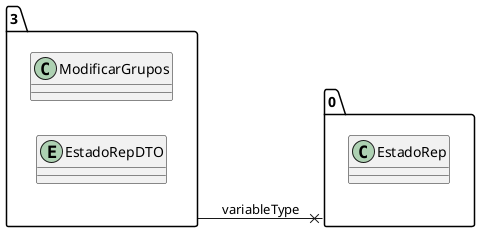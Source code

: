 @startuml 
allow_mixing
left to right direction
package "3"{
class ModificarGrupos
entity EstadoRepDTO

}
package "0"{
class EstadoRep

}
"3" --x "0":variableType
@enduml